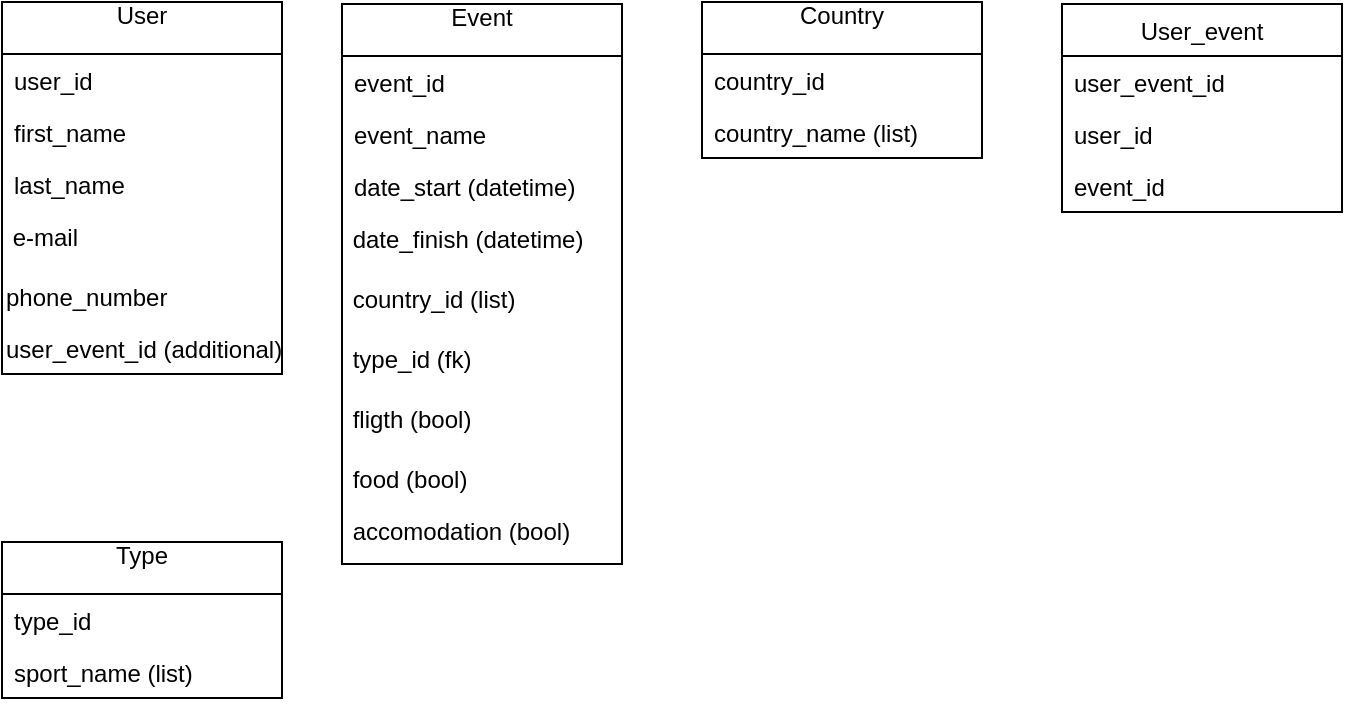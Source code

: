 <mxfile version="10.7.5" type="github"><diagram id="Y1BGyHbFORVYlEYLj8lQ" name="Page-1"><mxGraphModel dx="1139" dy="403" grid="1" gridSize="10" guides="1" tooltips="1" connect="1" arrows="1" fold="1" page="1" pageScale="1" pageWidth="827" pageHeight="1169" math="0" shadow="0"><root><mxCell id="0"/><mxCell id="1" parent="0"/><mxCell id="soZgTC-n7P2pNCbs9oBB-9" value="User&#10;" style="swimlane;fontStyle=0;childLayout=stackLayout;horizontal=1;startSize=26;fillColor=none;horizontalStack=0;resizeParent=1;resizeParentMax=0;resizeLast=0;collapsible=1;marginBottom=0;" vertex="1" parent="1"><mxGeometry x="20" y="20" width="140" height="186" as="geometry"/></mxCell><mxCell id="soZgTC-n7P2pNCbs9oBB-20" value="user_id&#10;" style="text;strokeColor=none;fillColor=none;align=left;verticalAlign=top;spacingLeft=4;spacingRight=4;overflow=hidden;rotatable=0;points=[[0,0.5],[1,0.5]];portConstraint=eastwest;" vertex="1" parent="soZgTC-n7P2pNCbs9oBB-9"><mxGeometry y="26" width="140" height="26" as="geometry"/></mxCell><mxCell id="soZgTC-n7P2pNCbs9oBB-11" value="first_name" style="text;strokeColor=none;fillColor=none;align=left;verticalAlign=top;spacingLeft=4;spacingRight=4;overflow=hidden;rotatable=0;points=[[0,0.5],[1,0.5]];portConstraint=eastwest;" vertex="1" parent="soZgTC-n7P2pNCbs9oBB-9"><mxGeometry y="52" width="140" height="26" as="geometry"/></mxCell><mxCell id="soZgTC-n7P2pNCbs9oBB-12" value="last_name" style="text;strokeColor=none;fillColor=none;align=left;verticalAlign=top;spacingLeft=4;spacingRight=4;overflow=hidden;rotatable=0;points=[[0,0.5],[1,0.5]];portConstraint=eastwest;" vertex="1" parent="soZgTC-n7P2pNCbs9oBB-9"><mxGeometry y="78" width="140" height="26" as="geometry"/></mxCell><mxCell id="soZgTC-n7P2pNCbs9oBB-21" value="&amp;nbsp;e-mail" style="text;html=1;" vertex="1" parent="soZgTC-n7P2pNCbs9oBB-9"><mxGeometry y="104" width="140" height="30" as="geometry"/></mxCell><mxCell id="soZgTC-n7P2pNCbs9oBB-24" value="phone_number" style="text;html=1;" vertex="1" parent="soZgTC-n7P2pNCbs9oBB-9"><mxGeometry y="134" width="140" height="26" as="geometry"/></mxCell><mxCell id="0vTnMVfo3FbJaLr6rbJp-2" value="user_event_id (additional)" style="text;html=1;" vertex="1" parent="soZgTC-n7P2pNCbs9oBB-9"><mxGeometry y="160" width="140" height="26" as="geometry"/></mxCell><mxCell id="soZgTC-n7P2pNCbs9oBB-34" value="Event&#10;" style="swimlane;fontStyle=0;childLayout=stackLayout;horizontal=1;startSize=26;fillColor=none;horizontalStack=0;resizeParent=1;resizeParentMax=0;resizeLast=0;collapsible=1;marginBottom=0;" vertex="1" parent="1"><mxGeometry x="190" y="21" width="140" height="280" as="geometry"/></mxCell><mxCell id="soZgTC-n7P2pNCbs9oBB-35" value="event_id&#10;" style="text;strokeColor=none;fillColor=none;align=left;verticalAlign=top;spacingLeft=4;spacingRight=4;overflow=hidden;rotatable=0;points=[[0,0.5],[1,0.5]];portConstraint=eastwest;" vertex="1" parent="soZgTC-n7P2pNCbs9oBB-34"><mxGeometry y="26" width="140" height="26" as="geometry"/></mxCell><mxCell id="soZgTC-n7P2pNCbs9oBB-36" value="event_name" style="text;strokeColor=none;fillColor=none;align=left;verticalAlign=top;spacingLeft=4;spacingRight=4;overflow=hidden;rotatable=0;points=[[0,0.5],[1,0.5]];portConstraint=eastwest;" vertex="1" parent="soZgTC-n7P2pNCbs9oBB-34"><mxGeometry y="52" width="140" height="26" as="geometry"/></mxCell><mxCell id="soZgTC-n7P2pNCbs9oBB-37" value="date_start (datetime)" style="text;strokeColor=none;fillColor=none;align=left;verticalAlign=top;spacingLeft=4;spacingRight=4;overflow=hidden;rotatable=0;points=[[0,0.5],[1,0.5]];portConstraint=eastwest;" vertex="1" parent="soZgTC-n7P2pNCbs9oBB-34"><mxGeometry y="78" width="140" height="26" as="geometry"/></mxCell><mxCell id="soZgTC-n7P2pNCbs9oBB-38" value="&amp;nbsp;date_finish (datetime)" style="text;html=1;" vertex="1" parent="soZgTC-n7P2pNCbs9oBB-34"><mxGeometry y="104" width="140" height="30" as="geometry"/></mxCell><mxCell id="soZgTC-n7P2pNCbs9oBB-39" value="&amp;nbsp;country_id (list)&lt;br&gt;&lt;br&gt;" style="text;html=1;" vertex="1" parent="soZgTC-n7P2pNCbs9oBB-34"><mxGeometry y="134" width="140" height="30" as="geometry"/></mxCell><mxCell id="soZgTC-n7P2pNCbs9oBB-60" value="&amp;nbsp;type_id (fk)&lt;br&gt;" style="text;html=1;" vertex="1" parent="soZgTC-n7P2pNCbs9oBB-34"><mxGeometry y="164" width="140" height="30" as="geometry"/></mxCell><mxCell id="soZgTC-n7P2pNCbs9oBB-44" value="&amp;nbsp;fligth (bool)" style="text;html=1;" vertex="1" parent="soZgTC-n7P2pNCbs9oBB-34"><mxGeometry y="194" width="140" height="30" as="geometry"/></mxCell><mxCell id="soZgTC-n7P2pNCbs9oBB-40" value="&amp;nbsp;food (bool)" style="text;html=1;" vertex="1" parent="soZgTC-n7P2pNCbs9oBB-34"><mxGeometry y="224" width="140" height="26" as="geometry"/></mxCell><mxCell id="soZgTC-n7P2pNCbs9oBB-41" value="&amp;nbsp;accomodation (bool)&lt;br&gt;&lt;br&gt;" style="text;html=1;" vertex="1" parent="soZgTC-n7P2pNCbs9oBB-34"><mxGeometry y="250" width="140" height="30" as="geometry"/></mxCell><mxCell id="soZgTC-n7P2pNCbs9oBB-46" value="Type&#10;" style="swimlane;fontStyle=0;childLayout=stackLayout;horizontal=1;startSize=26;fillColor=none;horizontalStack=0;resizeParent=1;resizeParentMax=0;resizeLast=0;collapsible=1;marginBottom=0;" vertex="1" parent="1"><mxGeometry x="20" y="290" width="140" height="78" as="geometry"/></mxCell><mxCell id="soZgTC-n7P2pNCbs9oBB-47" value="type_id" style="text;strokeColor=none;fillColor=none;align=left;verticalAlign=top;spacingLeft=4;spacingRight=4;overflow=hidden;rotatable=0;points=[[0,0.5],[1,0.5]];portConstraint=eastwest;" vertex="1" parent="soZgTC-n7P2pNCbs9oBB-46"><mxGeometry y="26" width="140" height="26" as="geometry"/></mxCell><mxCell id="soZgTC-n7P2pNCbs9oBB-48" value="sport_name (list)&#10;&#10;" style="text;strokeColor=none;fillColor=none;align=left;verticalAlign=top;spacingLeft=4;spacingRight=4;overflow=hidden;rotatable=0;points=[[0,0.5],[1,0.5]];portConstraint=eastwest;" vertex="1" parent="soZgTC-n7P2pNCbs9oBB-46"><mxGeometry y="52" width="140" height="26" as="geometry"/></mxCell><mxCell id="soZgTC-n7P2pNCbs9oBB-51" value="Country&#10;" style="swimlane;fontStyle=0;childLayout=stackLayout;horizontal=1;startSize=26;fillColor=none;horizontalStack=0;resizeParent=1;resizeParentMax=0;resizeLast=0;collapsible=1;marginBottom=0;" vertex="1" parent="1"><mxGeometry x="370" y="20" width="140" height="78" as="geometry"/></mxCell><mxCell id="soZgTC-n7P2pNCbs9oBB-52" value="country_id&#10;" style="text;strokeColor=none;fillColor=none;align=left;verticalAlign=top;spacingLeft=4;spacingRight=4;overflow=hidden;rotatable=0;points=[[0,0.5],[1,0.5]];portConstraint=eastwest;" vertex="1" parent="soZgTC-n7P2pNCbs9oBB-51"><mxGeometry y="26" width="140" height="26" as="geometry"/></mxCell><mxCell id="soZgTC-n7P2pNCbs9oBB-53" value="country_name (list)" style="text;strokeColor=none;fillColor=none;align=left;verticalAlign=top;spacingLeft=4;spacingRight=4;overflow=hidden;rotatable=0;points=[[0,0.5],[1,0.5]];portConstraint=eastwest;" vertex="1" parent="soZgTC-n7P2pNCbs9oBB-51"><mxGeometry y="52" width="140" height="26" as="geometry"/></mxCell><mxCell id="soZgTC-n7P2pNCbs9oBB-62" value="User_event" style="swimlane;fontStyle=0;childLayout=stackLayout;horizontal=1;startSize=26;fillColor=none;horizontalStack=0;resizeParent=1;resizeParentMax=0;resizeLast=0;collapsible=1;marginBottom=0;" vertex="1" parent="1"><mxGeometry x="550" y="21" width="140" height="104" as="geometry"/></mxCell><mxCell id="soZgTC-n7P2pNCbs9oBB-64" value="user_event_id" style="text;strokeColor=none;fillColor=none;align=left;verticalAlign=top;spacingLeft=4;spacingRight=4;overflow=hidden;rotatable=0;points=[[0,0.5],[1,0.5]];portConstraint=eastwest;" vertex="1" parent="soZgTC-n7P2pNCbs9oBB-62"><mxGeometry y="26" width="140" height="26" as="geometry"/></mxCell><mxCell id="soZgTC-n7P2pNCbs9oBB-65" value="user_id" style="text;strokeColor=none;fillColor=none;align=left;verticalAlign=top;spacingLeft=4;spacingRight=4;overflow=hidden;rotatable=0;points=[[0,0.5],[1,0.5]];portConstraint=eastwest;" vertex="1" parent="soZgTC-n7P2pNCbs9oBB-62"><mxGeometry y="52" width="140" height="26" as="geometry"/></mxCell><mxCell id="0vTnMVfo3FbJaLr6rbJp-1" value="event_id" style="text;strokeColor=none;fillColor=none;align=left;verticalAlign=top;spacingLeft=4;spacingRight=4;overflow=hidden;rotatable=0;points=[[0,0.5],[1,0.5]];portConstraint=eastwest;" vertex="1" parent="soZgTC-n7P2pNCbs9oBB-62"><mxGeometry y="78" width="140" height="26" as="geometry"/></mxCell></root></mxGraphModel></diagram><diagram id="tmNO7dApOd2YWvfK6oAu" name="DB"><mxGraphModel dx="1139" dy="403" grid="1" gridSize="10" guides="1" tooltips="1" connect="1" arrows="1" fold="1" page="1" pageScale="1" pageWidth="827" pageHeight="1169" math="0" shadow="0"><root><mxCell id="UE851q_UtdHfSYQYYVuM-0"/><mxCell id="UE851q_UtdHfSYQYYVuM-1" parent="UE851q_UtdHfSYQYYVuM-0"/><mxCell id="EHV2RXgpbHZ-LZiR7x3i-1" value="" style="edgeStyle=orthogonalEdgeStyle;rounded=0;orthogonalLoop=1;jettySize=auto;html=1;" edge="1" parent="UE851q_UtdHfSYQYYVuM-1" source="UE851q_UtdHfSYQYYVuM-2" target="EHV2RXgpbHZ-LZiR7x3i-0"><mxGeometry relative="1" as="geometry"/></mxCell><mxCell id="UE851q_UtdHfSYQYYVuM-2" value="User" style="shape=ext;double=1;whiteSpace=wrap;html=1;aspect=fixed;" vertex="1" parent="UE851q_UtdHfSYQYYVuM-1"><mxGeometry x="40" y="111.5" width="60" height="60" as="geometry"/></mxCell><mxCell id="1YqyERbM_6ArXudpERTW-12" style="rounded=0;orthogonalLoop=1;jettySize=auto;html=1;exitX=0;exitY=0.5;exitDx=0;exitDy=0;entryX=0;entryY=0.5;entryDx=0;entryDy=0;" edge="1" parent="UE851q_UtdHfSYQYYVuM-1" source="EHV2RXgpbHZ-LZiR7x3i-4" target="EHV2RXgpbHZ-LZiR7x3i-4"><mxGeometry relative="1" as="geometry"/></mxCell><mxCell id="EHV2RXgpbHZ-LZiR7x3i-0" value="Registration" style="shape=hexagon;perimeter=hexagonPerimeter2;whiteSpace=wrap;html=1;" vertex="1" parent="UE851q_UtdHfSYQYYVuM-1"><mxGeometry x="150" y="110" width="80" height="63" as="geometry"/></mxCell><mxCell id="EHV2RXgpbHZ-LZiR7x3i-2" value="Fisrt_name" style="rounded=0;whiteSpace=wrap;html=1;" vertex="1" parent="UE851q_UtdHfSYQYYVuM-1"><mxGeometry x="259" y="35.5" width="70" height="40" as="geometry"/></mxCell><mxCell id="EHV2RXgpbHZ-LZiR7x3i-3" value="Last_name" style="rounded=0;whiteSpace=wrap;html=1;" vertex="1" parent="UE851q_UtdHfSYQYYVuM-1"><mxGeometry x="259" y="90" width="70" height="40" as="geometry"/></mxCell><mxCell id="EHV2RXgpbHZ-LZiR7x3i-4" value="E-mail" style="rounded=0;whiteSpace=wrap;html=1;" vertex="1" parent="UE851q_UtdHfSYQYYVuM-1"><mxGeometry x="259" y="141.5" width="70" height="40" as="geometry"/></mxCell><mxCell id="EHV2RXgpbHZ-LZiR7x3i-5" value="Phone" style="rounded=0;whiteSpace=wrap;html=1;" vertex="1" parent="UE851q_UtdHfSYQYYVuM-1"><mxGeometry x="259" y="191.5" width="70" height="40" as="geometry"/></mxCell><mxCell id="DaDpu73biJLcgFHcgNUx-1" style="edgeStyle=orthogonalEdgeStyle;curved=1;rounded=0;orthogonalLoop=1;jettySize=auto;html=1;exitX=0.5;exitY=1;exitDx=0;exitDy=0;shadow=1;strokeColor=#000000;" edge="1" parent="UE851q_UtdHfSYQYYVuM-1" source="1YqyERbM_6ArXudpERTW-20" target="DaDpu73biJLcgFHcgNUx-3"><mxGeometry relative="1" as="geometry"><mxPoint x="413" y="260" as="targetPoint"/></mxGeometry></mxCell><mxCell id="1YqyERbM_6ArXudpERTW-20" value="User_id" style="rhombus;whiteSpace=wrap;html=1;" vertex="1" parent="UE851q_UtdHfSYQYYVuM-1"><mxGeometry x="373" y="75.5" width="80" height="132" as="geometry"/></mxCell><mxCell id="1YqyERbM_6ArXudpERTW-23" value="" style="endArrow=none;html=1;strokeColor=#000000;" edge="1" parent="UE851q_UtdHfSYQYYVuM-1"><mxGeometry width="50" height="50" relative="1" as="geometry"><mxPoint x="230" y="142" as="sourcePoint"/><mxPoint x="230" y="50" as="targetPoint"/><Array as="points"><mxPoint x="230" y="220"/></Array></mxGeometry></mxCell><mxCell id="1YqyERbM_6ArXudpERTW-24" value="" style="endArrow=classic;html=1;strokeColor=#000000;entryX=0;entryY=0.5;entryDx=0;entryDy=0;" edge="1" parent="UE851q_UtdHfSYQYYVuM-1" target="EHV2RXgpbHZ-LZiR7x3i-5"><mxGeometry width="50" height="50" relative="1" as="geometry"><mxPoint x="230" y="212" as="sourcePoint"/><mxPoint x="90" y="250" as="targetPoint"/><Array as="points"><mxPoint x="240" y="212"/></Array></mxGeometry></mxCell><mxCell id="1YqyERbM_6ArXudpERTW-25" value="" style="endArrow=classic;html=1;strokeColor=#000000;entryX=0;entryY=0.5;entryDx=0;entryDy=0;" edge="1" parent="UE851q_UtdHfSYQYYVuM-1" target="EHV2RXgpbHZ-LZiR7x3i-4"><mxGeometry width="50" height="50" relative="1" as="geometry"><mxPoint x="230" y="162" as="sourcePoint"/><mxPoint x="90" y="250" as="targetPoint"/></mxGeometry></mxCell><mxCell id="1YqyERbM_6ArXudpERTW-28" value="" style="endArrow=classic;html=1;strokeColor=#000000;" edge="1" parent="UE851q_UtdHfSYQYYVuM-1" target="EHV2RXgpbHZ-LZiR7x3i-3"><mxGeometry width="50" height="50" relative="1" as="geometry"><mxPoint x="230" y="110" as="sourcePoint"/><mxPoint x="90" y="250" as="targetPoint"/></mxGeometry></mxCell><mxCell id="1YqyERbM_6ArXudpERTW-29" value="" style="endArrow=classic;html=1;strokeColor=#000000;" edge="1" parent="UE851q_UtdHfSYQYYVuM-1" target="EHV2RXgpbHZ-LZiR7x3i-2"><mxGeometry width="50" height="50" relative="1" as="geometry"><mxPoint x="230" y="54" as="sourcePoint"/><mxPoint x="90" y="250" as="targetPoint"/></mxGeometry></mxCell><mxCell id="1YqyERbM_6ArXudpERTW-36" value="" style="endArrow=none;html=1;strokeColor=#000000;exitX=1;exitY=0.5;exitDx=0;exitDy=0;" edge="1" parent="UE851q_UtdHfSYQYYVuM-1" source="EHV2RXgpbHZ-LZiR7x3i-2"><mxGeometry width="50" height="50" relative="1" as="geometry"><mxPoint x="40" y="300" as="sourcePoint"/><mxPoint x="350" y="56" as="targetPoint"/></mxGeometry></mxCell><mxCell id="1YqyERbM_6ArXudpERTW-37" value="" style="endArrow=none;html=1;strokeColor=#000000;exitX=1;exitY=0.5;exitDx=0;exitDy=0;" edge="1" parent="UE851q_UtdHfSYQYYVuM-1" source="EHV2RXgpbHZ-LZiR7x3i-3"><mxGeometry width="50" height="50" relative="1" as="geometry"><mxPoint x="40" y="300" as="sourcePoint"/><mxPoint x="350" y="110" as="targetPoint"/></mxGeometry></mxCell><mxCell id="1YqyERbM_6ArXudpERTW-38" value="" style="endArrow=none;html=1;strokeColor=#000000;exitX=1;exitY=0.5;exitDx=0;exitDy=0;" edge="1" parent="UE851q_UtdHfSYQYYVuM-1" source="EHV2RXgpbHZ-LZiR7x3i-4"><mxGeometry width="50" height="50" relative="1" as="geometry"><mxPoint x="40" y="300" as="sourcePoint"/><mxPoint x="350" y="162" as="targetPoint"/></mxGeometry></mxCell><mxCell id="1YqyERbM_6ArXudpERTW-39" value="" style="endArrow=none;html=1;strokeColor=#000000;exitX=1;exitY=0.5;exitDx=0;exitDy=0;" edge="1" parent="UE851q_UtdHfSYQYYVuM-1" source="EHV2RXgpbHZ-LZiR7x3i-5"><mxGeometry width="50" height="50" relative="1" as="geometry"><mxPoint x="40" y="300" as="sourcePoint"/><mxPoint x="350" y="212" as="targetPoint"/></mxGeometry></mxCell><mxCell id="1YqyERbM_6ArXudpERTW-40" value="" style="endArrow=none;html=1;strokeColor=#000000;shadow=1;" edge="1" parent="UE851q_UtdHfSYQYYVuM-1"><mxGeometry width="50" height="50" relative="1" as="geometry"><mxPoint x="350" y="210" as="sourcePoint"/><mxPoint x="350" y="50" as="targetPoint"/></mxGeometry></mxCell><mxCell id="1YqyERbM_6ArXudpERTW-41" value="" style="endArrow=classic;html=1;strokeColor=#000000;entryX=0;entryY=0.5;entryDx=0;entryDy=0;" edge="1" parent="UE851q_UtdHfSYQYYVuM-1" target="1YqyERbM_6ArXudpERTW-20"><mxGeometry width="50" height="50" relative="1" as="geometry"><mxPoint x="350" y="142" as="sourcePoint"/><mxPoint x="90" y="250" as="targetPoint"/></mxGeometry></mxCell><mxCell id="6aEAv3DdRzQ5ODqLg8JV-0" style="edgeStyle=orthogonalEdgeStyle;curved=1;rounded=0;orthogonalLoop=1;jettySize=auto;html=1;shadow=1;strokeColor=#000000;" edge="1" parent="UE851q_UtdHfSYQYYVuM-1" source="DaDpu73biJLcgFHcgNUx-3"><mxGeometry relative="1" as="geometry"><mxPoint x="413" y="400" as="targetPoint"/></mxGeometry></mxCell><mxCell id="DaDpu73biJLcgFHcgNUx-3" value="User_input&lt;br&gt;" style="shape=hexagon;perimeter=hexagonPerimeter2;whiteSpace=wrap;html=1;" vertex="1" parent="UE851q_UtdHfSYQYYVuM-1"><mxGeometry x="353" y="290" width="120" height="80" as="geometry"/></mxCell><mxCell id="6aEAv3DdRzQ5ODqLg8JV-1" value="" style="endArrow=none;html=1;shadow=1;strokeColor=#000000;" edge="1" parent="UE851q_UtdHfSYQYYVuM-1"><mxGeometry width="50" height="50" relative="1" as="geometry"><mxPoint x="67" y="400" as="sourcePoint"/><mxPoint x="759" y="400" as="targetPoint"/></mxGeometry></mxCell><mxCell id="v65bOubLKZ-cb_fwDyZH-0" value="" style="endArrow=classic;html=1;shadow=1;strokeColor=#000000;" edge="1" parent="UE851q_UtdHfSYQYYVuM-1"><mxGeometry width="50" height="50" relative="1" as="geometry"><mxPoint x="69.5" y="400" as="sourcePoint"/><mxPoint x="69.5" y="430" as="targetPoint"/></mxGeometry></mxCell><mxCell id="v65bOubLKZ-cb_fwDyZH-1" value="" style="endArrow=classic;html=1;shadow=1;strokeColor=#000000;" edge="1" parent="UE851q_UtdHfSYQYYVuM-1"><mxGeometry width="50" height="50" relative="1" as="geometry"><mxPoint x="180" y="400" as="sourcePoint"/><mxPoint x="180" y="430" as="targetPoint"/></mxGeometry></mxCell><mxCell id="pzfR2u1YQ_mNrTCS5HkG-0" value="" style="endArrow=classic;html=1;shadow=1;strokeColor=#000000;" edge="1" parent="UE851q_UtdHfSYQYYVuM-1"><mxGeometry width="50" height="50" relative="1" as="geometry"><mxPoint x="293" y="400" as="sourcePoint"/><mxPoint x="293" y="430" as="targetPoint"/></mxGeometry></mxCell><mxCell id="pzfR2u1YQ_mNrTCS5HkG-1" value="" style="endArrow=classic;html=1;shadow=1;strokeColor=#000000;" edge="1" parent="UE851q_UtdHfSYQYYVuM-1"><mxGeometry width="50" height="50" relative="1" as="geometry"><mxPoint x="412" y="400" as="sourcePoint"/><mxPoint x="412" y="430" as="targetPoint"/><Array as="points"><mxPoint x="412" y="420"/></Array></mxGeometry></mxCell><mxCell id="pzfR2u1YQ_mNrTCS5HkG-2" value="" style="endArrow=classic;html=1;shadow=1;strokeColor=#000000;" edge="1" parent="UE851q_UtdHfSYQYYVuM-1"><mxGeometry width="50" height="50" relative="1" as="geometry"><mxPoint x="530" y="400" as="sourcePoint"/><mxPoint x="530" y="430" as="targetPoint"/></mxGeometry></mxCell><mxCell id="pzfR2u1YQ_mNrTCS5HkG-3" value="" style="endArrow=classic;html=1;shadow=1;strokeColor=#000000;" edge="1" parent="UE851q_UtdHfSYQYYVuM-1"><mxGeometry width="50" height="50" relative="1" as="geometry"><mxPoint x="646.5" y="400" as="sourcePoint"/><mxPoint x="646.5" y="430" as="targetPoint"/></mxGeometry></mxCell><mxCell id="pzfR2u1YQ_mNrTCS5HkG-4" value="" style="endArrow=classic;html=1;shadow=1;strokeColor=#000000;" edge="1" parent="UE851q_UtdHfSYQYYVuM-1"><mxGeometry width="50" height="50" relative="1" as="geometry"><mxPoint x="760" y="400" as="sourcePoint"/><mxPoint x="760" y="430" as="targetPoint"/></mxGeometry></mxCell><mxCell id="pzfR2u1YQ_mNrTCS5HkG-5" value="Type_id&lt;br&gt;" style="rounded=0;whiteSpace=wrap;html=1;" vertex="1" parent="UE851q_UtdHfSYQYYVuM-1"><mxGeometry x="32.5" y="430" width="75" height="40" as="geometry"/></mxCell><mxCell id="ZzDkGvbXHPKfvSYRiAQS-1" value="Country_id" style="rounded=0;whiteSpace=wrap;html=1;" vertex="1" parent="UE851q_UtdHfSYQYYVuM-1"><mxGeometry x="140" y="430" width="80" height="40" as="geometry"/></mxCell><mxCell id="ZzDkGvbXHPKfvSYRiAQS-2" value="Date_start&lt;br&gt;(Datetime)&lt;br&gt;" style="rounded=0;whiteSpace=wrap;html=1;" vertex="1" parent="UE851q_UtdHfSYQYYVuM-1"><mxGeometry x="252.5" y="430" width="80" height="40" as="geometry"/></mxCell><mxCell id="rnQABXZ5vUlfOF3tdC6q-0" value="Date_finish&lt;br&gt;(Datetime)&lt;br&gt;" style="rounded=0;whiteSpace=wrap;html=1;" vertex="1" parent="UE851q_UtdHfSYQYYVuM-1"><mxGeometry x="373" y="430" width="80" height="40" as="geometry"/></mxCell><mxCell id="qb7sxTQzQSm0v_e9R0ND-0" value="Type_list" style="rhombus;whiteSpace=wrap;html=1;" vertex="1" parent="UE851q_UtdHfSYQYYVuM-1"><mxGeometry x="40" y="250" width="80" height="80" as="geometry"/></mxCell><mxCell id="jvqsh8V8WgAOKK_wodv9-9" style="edgeStyle=none;rounded=0;orthogonalLoop=1;jettySize=auto;html=1;exitX=1;exitY=1;exitDx=0;exitDy=0;entryX=0.625;entryY=0.05;entryDx=0;entryDy=0;entryPerimeter=0;shadow=1;strokeColor=#000000;" edge="1" parent="UE851q_UtdHfSYQYYVuM-1" source="f5F43kesbBGzK2RQaqt6-0" target="ZzDkGvbXHPKfvSYRiAQS-1"><mxGeometry relative="1" as="geometry"/></mxCell><mxCell id="f5F43kesbBGzK2RQaqt6-0" value="Country_list" style="rhombus;whiteSpace=wrap;html=1;" vertex="1" parent="UE851q_UtdHfSYQYYVuM-1"><mxGeometry x="130" y="250" width="80" height="80" as="geometry"/></mxCell><mxCell id="jvqsh8V8WgAOKK_wodv9-1" value="" style="endArrow=none;html=1;shadow=1;strokeColor=#000000;" edge="1" parent="UE851q_UtdHfSYQYYVuM-1"><mxGeometry width="50" height="50" relative="1" as="geometry"><mxPoint x="20" y="290" as="sourcePoint"/><mxPoint x="20" y="450" as="targetPoint"/></mxGeometry></mxCell><mxCell id="jvqsh8V8WgAOKK_wodv9-2" value="" style="endArrow=none;html=1;shadow=1;strokeColor=#000000;" edge="1" parent="UE851q_UtdHfSYQYYVuM-1"><mxGeometry width="50" height="50" relative="1" as="geometry"><mxPoint x="230" y="290" as="sourcePoint"/><mxPoint x="230" y="450" as="targetPoint"/></mxGeometry></mxCell><mxCell id="jvqsh8V8WgAOKK_wodv9-3" value="" style="endArrow=classic;html=1;shadow=1;strokeColor=#000000;exitX=0;exitY=0.5;exitDx=0;exitDy=0;" edge="1" parent="UE851q_UtdHfSYQYYVuM-1" source="pzfR2u1YQ_mNrTCS5HkG-5"><mxGeometry width="50" height="50" relative="1" as="geometry"><mxPoint x="20" y="540" as="sourcePoint"/><mxPoint x="20" y="450" as="targetPoint"/></mxGeometry></mxCell><mxCell id="jvqsh8V8WgAOKK_wodv9-4" value="" style="endArrow=classic;html=1;shadow=1;strokeColor=#000000;entryX=0;entryY=0.5;entryDx=0;entryDy=0;" edge="1" parent="UE851q_UtdHfSYQYYVuM-1" target="qb7sxTQzQSm0v_e9R0ND-0"><mxGeometry width="50" height="50" relative="1" as="geometry"><mxPoint x="20" y="290" as="sourcePoint"/><mxPoint x="60" y="490" as="targetPoint"/></mxGeometry></mxCell><mxCell id="jvqsh8V8WgAOKK_wodv9-5" value="" style="endArrow=classic;html=1;shadow=1;strokeColor=#000000;exitX=0;exitY=1;exitDx=0;exitDy=0;" edge="1" parent="UE851q_UtdHfSYQYYVuM-1" source="qb7sxTQzQSm0v_e9R0ND-0"><mxGeometry width="50" height="50" relative="1" as="geometry"><mxPoint x="10" y="540" as="sourcePoint"/><mxPoint x="60" y="430" as="targetPoint"/></mxGeometry></mxCell><mxCell id="jvqsh8V8WgAOKK_wodv9-6" value="" style="endArrow=classic;html=1;shadow=1;strokeColor=#000000;exitX=1;exitY=0.5;exitDx=0;exitDy=0;" edge="1" parent="UE851q_UtdHfSYQYYVuM-1" source="ZzDkGvbXHPKfvSYRiAQS-1"><mxGeometry width="50" height="50" relative="1" as="geometry"><mxPoint x="10" y="620" as="sourcePoint"/><mxPoint x="230" y="450" as="targetPoint"/></mxGeometry></mxCell><mxCell id="jvqsh8V8WgAOKK_wodv9-7" value="" style="endArrow=classic;html=1;shadow=1;strokeColor=#000000;entryX=1;entryY=0.5;entryDx=0;entryDy=0;" edge="1" parent="UE851q_UtdHfSYQYYVuM-1" target="f5F43kesbBGzK2RQaqt6-0"><mxGeometry width="50" height="50" relative="1" as="geometry"><mxPoint x="230" y="290" as="sourcePoint"/><mxPoint x="60" y="490" as="targetPoint"/></mxGeometry></mxCell><mxCell id="jvqsh8V8WgAOKK_wodv9-10" value="Flight (Bool)" style="rounded=0;whiteSpace=wrap;html=1;" vertex="1" parent="UE851q_UtdHfSYQYYVuM-1"><mxGeometry x="493.5" y="430" width="80" height="40" as="geometry"/></mxCell><mxCell id="meNHYAwWkpfUm9C21h0L-0" value="Food (Bool)" style="rounded=0;whiteSpace=wrap;html=1;" vertex="1" parent="UE851q_UtdHfSYQYYVuM-1"><mxGeometry x="610" y="430" width="80" height="40" as="geometry"/></mxCell><mxCell id="meNHYAwWkpfUm9C21h0L-1" value="Accommodation&lt;br&gt;(Bool)&lt;br&gt;" style="rounded=0;whiteSpace=wrap;html=1;" vertex="1" parent="UE851q_UtdHfSYQYYVuM-1"><mxGeometry x="719" y="430" width="100" height="40" as="geometry"/></mxCell><mxCell id="meNHYAwWkpfUm9C21h0L-4" value="" style="endArrow=none;html=1;shadow=1;strokeColor=#000000;" edge="1" parent="UE851q_UtdHfSYQYYVuM-1"><mxGeometry width="50" height="50" relative="1" as="geometry"><mxPoint x="70" y="490" as="sourcePoint"/><mxPoint x="760" y="490" as="targetPoint"/></mxGeometry></mxCell><mxCell id="meNHYAwWkpfUm9C21h0L-5" value="" style="endArrow=none;html=1;shadow=1;strokeColor=#000000;entryX=0.5;entryY=1;entryDx=0;entryDy=0;" edge="1" parent="UE851q_UtdHfSYQYYVuM-1" target="pzfR2u1YQ_mNrTCS5HkG-5"><mxGeometry width="50" height="50" relative="1" as="geometry"><mxPoint x="70" y="490" as="sourcePoint"/><mxPoint x="60" y="520" as="targetPoint"/></mxGeometry></mxCell><mxCell id="meNHYAwWkpfUm9C21h0L-6" value="" style="endArrow=none;html=1;shadow=1;strokeColor=#000000;exitX=0.588;exitY=1.05;exitDx=0;exitDy=0;exitPerimeter=0;" edge="1" parent="UE851q_UtdHfSYQYYVuM-1" source="ZzDkGvbXHPKfvSYRiAQS-1"><mxGeometry width="50" height="50" relative="1" as="geometry"><mxPoint x="10" y="570" as="sourcePoint"/><mxPoint x="187" y="490" as="targetPoint"/></mxGeometry></mxCell><mxCell id="meNHYAwWkpfUm9C21h0L-7" value="" style="endArrow=none;html=1;shadow=1;strokeColor=#000000;entryX=0.5;entryY=1;entryDx=0;entryDy=0;" edge="1" parent="UE851q_UtdHfSYQYYVuM-1" target="ZzDkGvbXHPKfvSYRiAQS-2"><mxGeometry width="50" height="50" relative="1" as="geometry"><mxPoint x="293" y="490" as="sourcePoint"/><mxPoint x="60" y="520" as="targetPoint"/></mxGeometry></mxCell><mxCell id="meNHYAwWkpfUm9C21h0L-8" value="" style="endArrow=none;html=1;shadow=1;strokeColor=#000000;entryX=0.5;entryY=1;entryDx=0;entryDy=0;" edge="1" parent="UE851q_UtdHfSYQYYVuM-1" target="rnQABXZ5vUlfOF3tdC6q-0"><mxGeometry width="50" height="50" relative="1" as="geometry"><mxPoint x="413" y="490" as="sourcePoint"/><mxPoint x="60" y="520" as="targetPoint"/></mxGeometry></mxCell><mxCell id="meNHYAwWkpfUm9C21h0L-9" value="" style="endArrow=none;html=1;shadow=1;strokeColor=#000000;entryX=0.5;entryY=1;entryDx=0;entryDy=0;" edge="1" parent="UE851q_UtdHfSYQYYVuM-1" target="jvqsh8V8WgAOKK_wodv9-10"><mxGeometry width="50" height="50" relative="1" as="geometry"><mxPoint x="534" y="490" as="sourcePoint"/><mxPoint x="60" y="520" as="targetPoint"/></mxGeometry></mxCell><mxCell id="meNHYAwWkpfUm9C21h0L-10" value="" style="endArrow=none;html=1;shadow=1;strokeColor=#000000;entryX=0.5;entryY=1;entryDx=0;entryDy=0;" edge="1" parent="UE851q_UtdHfSYQYYVuM-1" target="meNHYAwWkpfUm9C21h0L-0"><mxGeometry width="50" height="50" relative="1" as="geometry"><mxPoint x="650" y="490" as="sourcePoint"/><mxPoint x="60" y="520" as="targetPoint"/></mxGeometry></mxCell><mxCell id="meNHYAwWkpfUm9C21h0L-11" value="" style="endArrow=none;html=1;shadow=1;strokeColor=#000000;exitX=0.4;exitY=1.025;exitDx=0;exitDy=0;exitPerimeter=0;" edge="1" parent="UE851q_UtdHfSYQYYVuM-1" source="meNHYAwWkpfUm9C21h0L-1"><mxGeometry width="50" height="50" relative="1" as="geometry"><mxPoint x="10" y="570" as="sourcePoint"/><mxPoint x="760" y="490" as="targetPoint"/></mxGeometry></mxCell><mxCell id="U2NzLLxb9w6lWVufdV4D-1" value="Event_list" style="rhombus;whiteSpace=wrap;html=1;" vertex="1" parent="UE851q_UtdHfSYQYYVuM-1"><mxGeometry x="373" y="850" width="80" height="120" as="geometry"/></mxCell><mxCell id="ZxdfsNPt1YBszs3nrcqR-29" value="Country_id" style="rounded=0;whiteSpace=wrap;html=1;" vertex="1" parent="UE851q_UtdHfSYQYYVuM-1"><mxGeometry x="130.5" y="752" width="80" height="40" as="geometry"/></mxCell><mxCell id="ZxdfsNPt1YBszs3nrcqR-30" value="Date_start&lt;br&gt;(Datetime)&lt;br&gt;" style="rounded=0;whiteSpace=wrap;html=1;" vertex="1" parent="UE851q_UtdHfSYQYYVuM-1"><mxGeometry x="243" y="752" width="80" height="40" as="geometry"/></mxCell><mxCell id="ZxdfsNPt1YBszs3nrcqR-31" value="Date_finish&lt;br&gt;(Datetime)&lt;br&gt;" style="rounded=0;whiteSpace=wrap;html=1;" vertex="1" parent="UE851q_UtdHfSYQYYVuM-1"><mxGeometry x="373" y="752" width="80" height="40" as="geometry"/></mxCell><mxCell id="ZxdfsNPt1YBszs3nrcqR-33" value="Flight&lt;br&gt;(Bool)" style="rounded=0;whiteSpace=wrap;html=1;" vertex="1" parent="UE851q_UtdHfSYQYYVuM-1"><mxGeometry x="484" y="752" width="80" height="40" as="geometry"/></mxCell><mxCell id="ZxdfsNPt1YBszs3nrcqR-34" value="Food&lt;br&gt;(Bool)" style="rounded=0;whiteSpace=wrap;html=1;" vertex="1" parent="UE851q_UtdHfSYQYYVuM-1"><mxGeometry x="600.5" y="752" width="80" height="40" as="geometry"/></mxCell><mxCell id="ZxdfsNPt1YBszs3nrcqR-35" value="" style="endArrow=none;html=1;shadow=1;strokeColor=#000000;" edge="1" parent="UE851q_UtdHfSYQYYVuM-1"><mxGeometry width="50" height="50" relative="1" as="geometry"><mxPoint x="58.5" y="810" as="sourcePoint"/><mxPoint x="748.5" y="810" as="targetPoint"/></mxGeometry></mxCell><mxCell id="ZxdfsNPt1YBszs3nrcqR-36" value="" style="endArrow=none;html=1;shadow=1;strokeColor=#000000;entryX=0.5;entryY=1;entryDx=0;entryDy=0;" edge="1" parent="UE851q_UtdHfSYQYYVuM-1"><mxGeometry width="50" height="50" relative="1" as="geometry"><mxPoint x="60.5" y="812" as="sourcePoint"/><mxPoint x="60.5" y="792" as="targetPoint"/></mxGeometry></mxCell><mxCell id="ZxdfsNPt1YBszs3nrcqR-37" value="" style="endArrow=none;html=1;shadow=1;strokeColor=#000000;exitX=0.588;exitY=1.05;exitDx=0;exitDy=0;exitPerimeter=0;" edge="1" parent="UE851q_UtdHfSYQYYVuM-1" source="ZxdfsNPt1YBszs3nrcqR-29"><mxGeometry width="50" height="50" relative="1" as="geometry"><mxPoint x="0.5" y="892" as="sourcePoint"/><mxPoint x="177.5" y="812" as="targetPoint"/></mxGeometry></mxCell><mxCell id="ZxdfsNPt1YBszs3nrcqR-38" value="" style="endArrow=none;html=1;shadow=1;strokeColor=#000000;entryX=0.5;entryY=1;entryDx=0;entryDy=0;" edge="1" parent="UE851q_UtdHfSYQYYVuM-1" target="ZxdfsNPt1YBszs3nrcqR-30"><mxGeometry width="50" height="50" relative="1" as="geometry"><mxPoint x="283.5" y="812" as="sourcePoint"/><mxPoint x="50.5" y="842" as="targetPoint"/></mxGeometry></mxCell><mxCell id="ZxdfsNPt1YBszs3nrcqR-39" value="" style="endArrow=none;html=1;shadow=1;strokeColor=#000000;entryX=0.5;entryY=1;entryDx=0;entryDy=0;" edge="1" parent="UE851q_UtdHfSYQYYVuM-1" target="ZxdfsNPt1YBszs3nrcqR-31"><mxGeometry width="50" height="50" relative="1" as="geometry"><mxPoint x="413" y="812" as="sourcePoint"/><mxPoint x="50.5" y="842" as="targetPoint"/></mxGeometry></mxCell><mxCell id="ZxdfsNPt1YBszs3nrcqR-40" value="" style="endArrow=none;html=1;shadow=1;strokeColor=#000000;entryX=0.5;entryY=1;entryDx=0;entryDy=0;" edge="1" parent="UE851q_UtdHfSYQYYVuM-1" target="ZxdfsNPt1YBszs3nrcqR-33"><mxGeometry width="50" height="50" relative="1" as="geometry"><mxPoint x="524.5" y="812" as="sourcePoint"/><mxPoint x="50.5" y="842" as="targetPoint"/></mxGeometry></mxCell><mxCell id="ZxdfsNPt1YBszs3nrcqR-41" value="" style="endArrow=none;html=1;shadow=1;strokeColor=#000000;entryX=0.5;entryY=1;entryDx=0;entryDy=0;" edge="1" parent="UE851q_UtdHfSYQYYVuM-1" target="ZxdfsNPt1YBszs3nrcqR-34"><mxGeometry width="50" height="50" relative="1" as="geometry"><mxPoint x="640.5" y="812" as="sourcePoint"/><mxPoint x="50.5" y="842" as="targetPoint"/></mxGeometry></mxCell><mxCell id="ZxdfsNPt1YBszs3nrcqR-42" value="" style="endArrow=none;html=1;shadow=1;strokeColor=#000000;exitX=0.4;exitY=1.025;exitDx=0;exitDy=0;exitPerimeter=0;" edge="1" parent="UE851q_UtdHfSYQYYVuM-1"><mxGeometry width="50" height="50" relative="1" as="geometry"><mxPoint x="750.5" y="793" as="sourcePoint"/><mxPoint x="750.5" y="812" as="targetPoint"/></mxGeometry></mxCell><mxCell id="ZxdfsNPt1YBszs3nrcqR-43" value="Accommodation&lt;br&gt;(Bool)" style="rounded=0;whiteSpace=wrap;html=1;" vertex="1" parent="UE851q_UtdHfSYQYYVuM-1"><mxGeometry x="700" y="752" width="100" height="40" as="geometry"/></mxCell><mxCell id="ZxdfsNPt1YBszs3nrcqR-44" value="Type_id&lt;br&gt;" style="rounded=0;whiteSpace=wrap;html=1;" vertex="1" parent="UE851q_UtdHfSYQYYVuM-1"><mxGeometry x="20" y="752" width="75" height="40" as="geometry"/></mxCell><mxCell id="ZxdfsNPt1YBszs3nrcqR-47" value="" style="endArrow=classic;html=1;shadow=1;strokeColor=#000000;exitX=0.5;exitY=0;exitDx=0;exitDy=0;" edge="1" parent="UE851q_UtdHfSYQYYVuM-1" source="U2NzLLxb9w6lWVufdV4D-1"><mxGeometry width="50" height="50" relative="1" as="geometry"><mxPoint x="280" y="790" as="sourcePoint"/><mxPoint x="413" y="810" as="targetPoint"/><Array as="points"/></mxGeometry></mxCell><mxCell id="ZxdfsNPt1YBszs3nrcqR-49" value="" style="endArrow=none;html=1;shadow=1;strokeColor=#000000;entryX=0.5;entryY=0;entryDx=0;entryDy=0;" edge="1" parent="UE851q_UtdHfSYQYYVuM-1" target="ZxdfsNPt1YBszs3nrcqR-44"><mxGeometry width="50" height="50" relative="1" as="geometry"><mxPoint x="58" y="730" as="sourcePoint"/><mxPoint x="60" y="990" as="targetPoint"/></mxGeometry></mxCell><mxCell id="ZxdfsNPt1YBszs3nrcqR-50" value="" style="endArrow=none;html=1;shadow=1;strokeColor=#000000;entryX=0.5;entryY=0;entryDx=0;entryDy=0;" edge="1" parent="UE851q_UtdHfSYQYYVuM-1" target="ZxdfsNPt1YBszs3nrcqR-29"><mxGeometry width="50" height="50" relative="1" as="geometry"><mxPoint x="171" y="730" as="sourcePoint"/><mxPoint x="60" y="990" as="targetPoint"/></mxGeometry></mxCell><mxCell id="ZxdfsNPt1YBszs3nrcqR-51" value="" style="endArrow=none;html=1;shadow=1;strokeColor=#000000;entryX=0.5;entryY=0;entryDx=0;entryDy=0;" edge="1" parent="UE851q_UtdHfSYQYYVuM-1" target="ZxdfsNPt1YBszs3nrcqR-30"><mxGeometry width="50" height="50" relative="1" as="geometry"><mxPoint x="283" y="730" as="sourcePoint"/><mxPoint x="60" y="990" as="targetPoint"/></mxGeometry></mxCell><mxCell id="ZxdfsNPt1YBszs3nrcqR-52" value="" style="endArrow=none;html=1;shadow=1;strokeColor=#000000;" edge="1" parent="UE851q_UtdHfSYQYYVuM-1"><mxGeometry width="50" height="50" relative="1" as="geometry"><mxPoint x="410" y="730" as="sourcePoint"/><mxPoint x="410" y="750" as="targetPoint"/><Array as="points"><mxPoint x="410" y="740"/></Array></mxGeometry></mxCell><mxCell id="ZxdfsNPt1YBszs3nrcqR-53" value="" style="endArrow=none;html=1;shadow=1;strokeColor=#000000;entryX=0.5;entryY=0;entryDx=0;entryDy=0;" edge="1" parent="UE851q_UtdHfSYQYYVuM-1" target="ZxdfsNPt1YBszs3nrcqR-33"><mxGeometry width="50" height="50" relative="1" as="geometry"><mxPoint x="524" y="730" as="sourcePoint"/><mxPoint x="60" y="990" as="targetPoint"/></mxGeometry></mxCell><mxCell id="ZxdfsNPt1YBszs3nrcqR-54" value="" style="endArrow=none;html=1;shadow=1;strokeColor=#000000;entryX=0.5;entryY=0;entryDx=0;entryDy=0;" edge="1" parent="UE851q_UtdHfSYQYYVuM-1" target="ZxdfsNPt1YBszs3nrcqR-34"><mxGeometry width="50" height="50" relative="1" as="geometry"><mxPoint x="641" y="730" as="sourcePoint"/><mxPoint x="60" y="990" as="targetPoint"/></mxGeometry></mxCell><mxCell id="ZxdfsNPt1YBszs3nrcqR-55" value="" style="endArrow=none;html=1;shadow=1;strokeColor=#000000;entryX=0.5;entryY=0;entryDx=0;entryDy=0;" edge="1" parent="UE851q_UtdHfSYQYYVuM-1" target="ZxdfsNPt1YBszs3nrcqR-43"><mxGeometry width="50" height="50" relative="1" as="geometry"><mxPoint x="750" y="730" as="sourcePoint"/><mxPoint x="60" y="990" as="targetPoint"/></mxGeometry></mxCell><mxCell id="ZxdfsNPt1YBszs3nrcqR-56" value="" style="endArrow=none;html=1;shadow=1;strokeColor=#000000;" edge="1" parent="UE851q_UtdHfSYQYYVuM-1"><mxGeometry width="50" height="50" relative="1" as="geometry"><mxPoint x="750" y="730" as="sourcePoint"/><mxPoint x="60" y="730" as="targetPoint"/></mxGeometry></mxCell><mxCell id="ZxdfsNPt1YBszs3nrcqR-57" value="" style="endArrow=classic;html=1;shadow=1;strokeColor=#000000;" edge="1" parent="UE851q_UtdHfSYQYYVuM-1" target="ZxdfsNPt1YBszs3nrcqR-59"><mxGeometry width="50" height="50" relative="1" as="geometry"><mxPoint x="412" y="730" as="sourcePoint"/><mxPoint x="400" y="700" as="targetPoint"/><Array as="points"><mxPoint x="413" y="720"/></Array></mxGeometry></mxCell><mxCell id="ZxdfsNPt1YBszs3nrcqR-59" value="Event_id" style="rounded=0;whiteSpace=wrap;html=1;" vertex="1" parent="UE851q_UtdHfSYQYYVuM-1"><mxGeometry x="378" y="670" width="70" height="30" as="geometry"/></mxCell><mxCell id="j7ycN2fCLhKZFVM_1MO0-1" value="User_event" style="ellipse;whiteSpace=wrap;html=1;" vertex="1" parent="UE851q_UtdHfSYQYYVuM-1"><mxGeometry x="353" y="550" width="120" height="80" as="geometry"/></mxCell><mxCell id="bdSenBB6Si0VXcw2nUEM-0" value="" style="endArrow=classic;html=1;shadow=1;strokeColor=#000000;exitX=0.5;exitY=0;exitDx=0;exitDy=0;entryX=0.5;entryY=1;entryDx=0;entryDy=0;" edge="1" parent="UE851q_UtdHfSYQYYVuM-1" source="ZxdfsNPt1YBszs3nrcqR-59" target="j7ycN2fCLhKZFVM_1MO0-1"><mxGeometry width="50" height="50" relative="1" as="geometry"><mxPoint x="10" y="1040" as="sourcePoint"/><mxPoint x="413" y="650" as="targetPoint"/></mxGeometry></mxCell><mxCell id="bdSenBB6Si0VXcw2nUEM-1" value="" style="endArrow=classic;html=1;shadow=1;strokeColor=#000000;entryX=0.5;entryY=0;entryDx=0;entryDy=0;" edge="1" parent="UE851q_UtdHfSYQYYVuM-1" target="j7ycN2fCLhKZFVM_1MO0-1"><mxGeometry width="50" height="50" relative="1" as="geometry"><mxPoint x="413" y="490" as="sourcePoint"/><mxPoint x="60" y="990" as="targetPoint"/></mxGeometry></mxCell><mxCell id="bdSenBB6Si0VXcw2nUEM-2" value="" style="endArrow=classic;html=1;shadow=1;strokeColor=#000000;exitX=1;exitY=0.5;exitDx=0;exitDy=0;" edge="1" parent="UE851q_UtdHfSYQYYVuM-1" source="bdSenBB6Si0VXcw2nUEM-3"><mxGeometry width="50" height="50" relative="1" as="geometry"><mxPoint x="520" y="660" as="sourcePoint"/><mxPoint x="560" y="590" as="targetPoint"/><Array as="points"/></mxGeometry></mxCell><mxCell id="iulElFsmrbDtj2GP1LZK-2" value="" style="endArrow=none;html=1;shadow=1;strokeColor=#000000;" edge="1" parent="UE851q_UtdHfSYQYYVuM-1"><mxGeometry width="50" height="50" relative="1" as="geometry"><mxPoint x="850" y="590" as="sourcePoint"/><mxPoint x="730" y="590" as="targetPoint"/></mxGeometry></mxCell><mxCell id="iulElFsmrbDtj2GP1LZK-3" value="" style="endArrow=none;html=1;shadow=1;strokeColor=#000000;" edge="1" parent="UE851q_UtdHfSYQYYVuM-1"><mxGeometry width="50" height="50" relative="1" as="geometry"><mxPoint x="850" y="589" as="sourcePoint"/><mxPoint x="850" y="140" as="targetPoint"/></mxGeometry></mxCell><mxCell id="iulElFsmrbDtj2GP1LZK-4" value="" style="endArrow=classic;html=1;shadow=1;strokeColor=#000000;entryX=1;entryY=0.5;entryDx=0;entryDy=0;" edge="1" parent="UE851q_UtdHfSYQYYVuM-1" target="1YqyERbM_6ArXudpERTW-20"><mxGeometry width="50" height="50" relative="1" as="geometry"><mxPoint x="850" y="140" as="sourcePoint"/><mxPoint x="740" y="121.5" as="targetPoint"/></mxGeometry></mxCell><mxCell id="bdSenBB6Si0VXcw2nUEM-3" value="User_request&lt;br&gt;for_partisipation" style="shape=hexagon;perimeter=hexagonPerimeter2;whiteSpace=wrap;html=1;" vertex="1" parent="UE851q_UtdHfSYQYYVuM-1"><mxGeometry x="504" y="550" width="120" height="80" as="geometry"/></mxCell><mxCell id="7DL7mURMpCqXCV1mXNmH-0" value="" style="endArrow=classic;html=1;shadow=1;strokeColor=#000000;exitX=1;exitY=0.5;exitDx=0;exitDy=0;" edge="1" parent="UE851q_UtdHfSYQYYVuM-1" source="j7ycN2fCLhKZFVM_1MO0-1" target="bdSenBB6Si0VXcw2nUEM-3"><mxGeometry width="50" height="50" relative="1" as="geometry"><mxPoint x="473" y="590" as="sourcePoint"/><mxPoint x="560" y="590" as="targetPoint"/><Array as="points"/></mxGeometry></mxCell><mxCell id="7DL7mURMpCqXCV1mXNmH-1" value="" style="endArrow=classic;html=1;shadow=1;strokeColor=#000000;exitX=1;exitY=0.5;exitDx=0;exitDy=0;entryX=0;entryY=0.5;entryDx=0;entryDy=0;" edge="1" parent="UE851q_UtdHfSYQYYVuM-1" source="bdSenBB6Si0VXcw2nUEM-3" target="7DL7mURMpCqXCV1mXNmH-2"><mxGeometry width="50" height="50" relative="1" as="geometry"><mxPoint x="624" y="609" as="sourcePoint"/><mxPoint x="660" y="589" as="targetPoint"/><Array as="points"><mxPoint x="644" y="589"/></Array></mxGeometry></mxCell><mxCell id="7DL7mURMpCqXCV1mXNmH-2" value="User_event_id" style="rounded=0;whiteSpace=wrap;html=1;" vertex="1" parent="UE851q_UtdHfSYQYYVuM-1"><mxGeometry x="660" y="567.5" width="90" height="45" as="geometry"/></mxCell></root></mxGraphModel></diagram></mxfile>